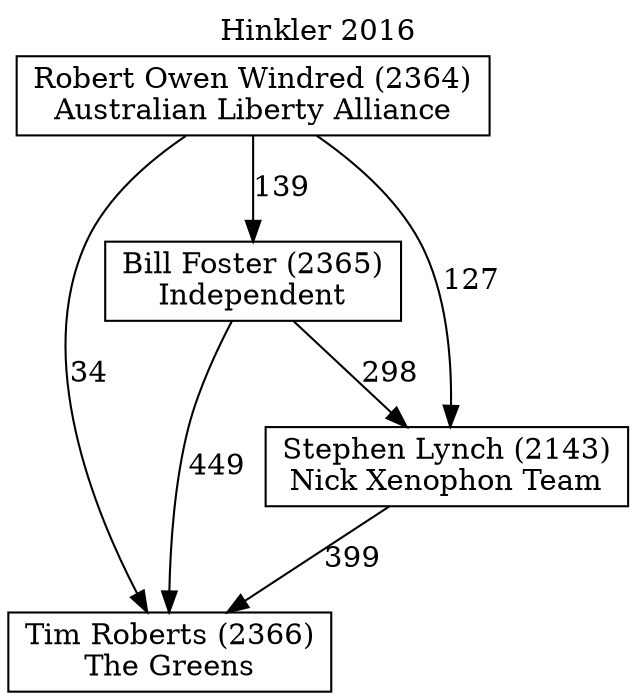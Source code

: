 // House preference flow
digraph "Tim Roberts (2366)_Hinkler_2016" {
	graph [label="Hinkler 2016" labelloc=t mclimit=10]
	node [shape=box]
	"Tim Roberts (2366)" [label="Tim Roberts (2366)
The Greens"]
	"Bill Foster (2365)" [label="Bill Foster (2365)
Independent"]
	"Robert Owen Windred (2364)" [label="Robert Owen Windred (2364)
Australian Liberty Alliance"]
	"Stephen Lynch (2143)" [label="Stephen Lynch (2143)
Nick Xenophon Team"]
	"Bill Foster (2365)" -> "Stephen Lynch (2143)" [label=298]
	"Robert Owen Windred (2364)" -> "Bill Foster (2365)" [label=139]
	"Bill Foster (2365)" -> "Tim Roberts (2366)" [label=449]
	"Robert Owen Windred (2364)" -> "Tim Roberts (2366)" [label=34]
	"Stephen Lynch (2143)" -> "Tim Roberts (2366)" [label=399]
	"Robert Owen Windred (2364)" -> "Stephen Lynch (2143)" [label=127]
}
